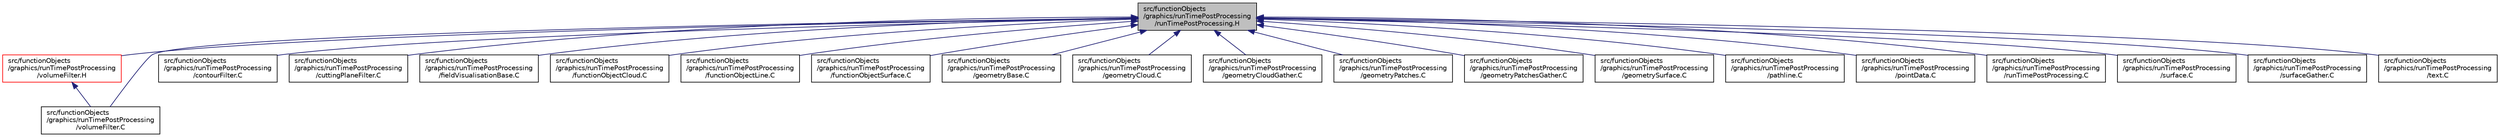digraph "src/functionObjects/graphics/runTimePostProcessing/runTimePostProcessing.H"
{
  bgcolor="transparent";
  edge [fontname="Helvetica",fontsize="10",labelfontname="Helvetica",labelfontsize="10"];
  node [fontname="Helvetica",fontsize="10",shape=record];
  Node1 [label="src/functionObjects\l/graphics/runTimePostProcessing\l/runTimePostProcessing.H",height=0.2,width=0.4,color="black", fillcolor="grey75", style="filled" fontcolor="black"];
  Node1 -> Node2 [dir="back",color="midnightblue",fontsize="10",style="solid",fontname="Helvetica"];
  Node2 [label="src/functionObjects\l/graphics/runTimePostProcessing\l/volumeFilter.H",height=0.2,width=0.4,color="red",URL="$volumeFilter_8H.html"];
  Node2 -> Node3 [dir="back",color="midnightblue",fontsize="10",style="solid",fontname="Helvetica"];
  Node3 [label="src/functionObjects\l/graphics/runTimePostProcessing\l/volumeFilter.C",height=0.2,width=0.4,color="black",URL="$volumeFilter_8C.html"];
  Node1 -> Node4 [dir="back",color="midnightblue",fontsize="10",style="solid",fontname="Helvetica"];
  Node4 [label="src/functionObjects\l/graphics/runTimePostProcessing\l/contourFilter.C",height=0.2,width=0.4,color="black",URL="$contourFilter_8C.html"];
  Node1 -> Node5 [dir="back",color="midnightblue",fontsize="10",style="solid",fontname="Helvetica"];
  Node5 [label="src/functionObjects\l/graphics/runTimePostProcessing\l/cuttingPlaneFilter.C",height=0.2,width=0.4,color="black",URL="$cuttingPlaneFilter_8C.html"];
  Node1 -> Node6 [dir="back",color="midnightblue",fontsize="10",style="solid",fontname="Helvetica"];
  Node6 [label="src/functionObjects\l/graphics/runTimePostProcessing\l/fieldVisualisationBase.C",height=0.2,width=0.4,color="black",URL="$fieldVisualisationBase_8C.html"];
  Node1 -> Node7 [dir="back",color="midnightblue",fontsize="10",style="solid",fontname="Helvetica"];
  Node7 [label="src/functionObjects\l/graphics/runTimePostProcessing\l/functionObjectCloud.C",height=0.2,width=0.4,color="black",URL="$functionObjectCloud_8C.html"];
  Node1 -> Node8 [dir="back",color="midnightblue",fontsize="10",style="solid",fontname="Helvetica"];
  Node8 [label="src/functionObjects\l/graphics/runTimePostProcessing\l/functionObjectLine.C",height=0.2,width=0.4,color="black",URL="$functionObjectLine_8C.html"];
  Node1 -> Node9 [dir="back",color="midnightblue",fontsize="10",style="solid",fontname="Helvetica"];
  Node9 [label="src/functionObjects\l/graphics/runTimePostProcessing\l/functionObjectSurface.C",height=0.2,width=0.4,color="black",URL="$functionObjectSurface_8C.html"];
  Node1 -> Node10 [dir="back",color="midnightblue",fontsize="10",style="solid",fontname="Helvetica"];
  Node10 [label="src/functionObjects\l/graphics/runTimePostProcessing\l/geometryBase.C",height=0.2,width=0.4,color="black",URL="$geometryBase_8C.html"];
  Node1 -> Node11 [dir="back",color="midnightblue",fontsize="10",style="solid",fontname="Helvetica"];
  Node11 [label="src/functionObjects\l/graphics/runTimePostProcessing\l/geometryCloud.C",height=0.2,width=0.4,color="black",URL="$geometryCloud_8C.html"];
  Node1 -> Node12 [dir="back",color="midnightblue",fontsize="10",style="solid",fontname="Helvetica"];
  Node12 [label="src/functionObjects\l/graphics/runTimePostProcessing\l/geometryCloudGather.C",height=0.2,width=0.4,color="black",URL="$geometryCloudGather_8C.html"];
  Node1 -> Node13 [dir="back",color="midnightblue",fontsize="10",style="solid",fontname="Helvetica"];
  Node13 [label="src/functionObjects\l/graphics/runTimePostProcessing\l/geometryPatches.C",height=0.2,width=0.4,color="black",URL="$geometryPatches_8C.html"];
  Node1 -> Node14 [dir="back",color="midnightblue",fontsize="10",style="solid",fontname="Helvetica"];
  Node14 [label="src/functionObjects\l/graphics/runTimePostProcessing\l/geometryPatchesGather.C",height=0.2,width=0.4,color="black",URL="$geometryPatchesGather_8C.html"];
  Node1 -> Node15 [dir="back",color="midnightblue",fontsize="10",style="solid",fontname="Helvetica"];
  Node15 [label="src/functionObjects\l/graphics/runTimePostProcessing\l/geometrySurface.C",height=0.2,width=0.4,color="black",URL="$geometrySurface_8C.html"];
  Node1 -> Node16 [dir="back",color="midnightblue",fontsize="10",style="solid",fontname="Helvetica"];
  Node16 [label="src/functionObjects\l/graphics/runTimePostProcessing\l/pathline.C",height=0.2,width=0.4,color="black",URL="$pathline_8C.html"];
  Node1 -> Node17 [dir="back",color="midnightblue",fontsize="10",style="solid",fontname="Helvetica"];
  Node17 [label="src/functionObjects\l/graphics/runTimePostProcessing\l/pointData.C",height=0.2,width=0.4,color="black",URL="$pointData_8C.html"];
  Node1 -> Node18 [dir="back",color="midnightblue",fontsize="10",style="solid",fontname="Helvetica"];
  Node18 [label="src/functionObjects\l/graphics/runTimePostProcessing\l/runTimePostProcessing.C",height=0.2,width=0.4,color="black",URL="$runTimePostProcessing_8C.html"];
  Node1 -> Node19 [dir="back",color="midnightblue",fontsize="10",style="solid",fontname="Helvetica"];
  Node19 [label="src/functionObjects\l/graphics/runTimePostProcessing\l/surface.C",height=0.2,width=0.4,color="black",URL="$surface_8C.html"];
  Node1 -> Node20 [dir="back",color="midnightblue",fontsize="10",style="solid",fontname="Helvetica"];
  Node20 [label="src/functionObjects\l/graphics/runTimePostProcessing\l/surfaceGather.C",height=0.2,width=0.4,color="black",URL="$surfaceGather_8C.html"];
  Node1 -> Node21 [dir="back",color="midnightblue",fontsize="10",style="solid",fontname="Helvetica"];
  Node21 [label="src/functionObjects\l/graphics/runTimePostProcessing\l/text.C",height=0.2,width=0.4,color="black",URL="$text_8C.html"];
  Node1 -> Node3 [dir="back",color="midnightblue",fontsize="10",style="solid",fontname="Helvetica"];
}
